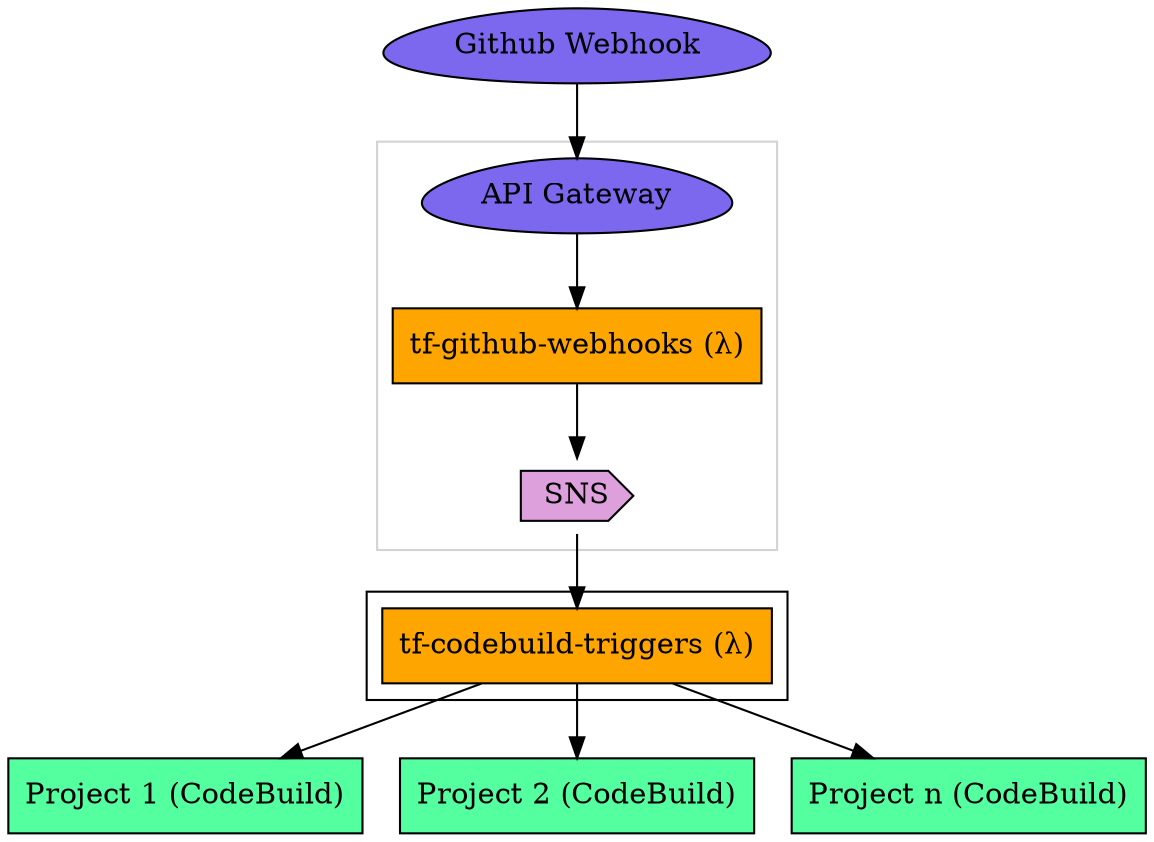 digraph architecture {
  github [label="Github Webhook" shape="egg" fillcolor="mediumslateblue" style="filled"];
  cb1 [label="Project 1 (CodeBuild)" shape="rect" fillcolor="seagreen1" style="filled"];
  cb2 [label="Project 2 (CodeBuild)" shape="rect" fillcolor="seagreen1" style="filled"];
  cb3 [label="Project n (CodeBuild)" shape="rect" fillcolor="seagreen1" style="filled"];

  subgraph cluster_gw {
    color="lightgrey";
    api [label="API Gateway" shape="egg" fillcolor="mediumslateblue" style="filled"];
    gw [label="tf-github-webhooks (λ)" shape="rect" fillcolor="orange" style="filled"];
    sns [label="SNS" shape="cds" fillcolor="plum" style="filled"];
    api -> gw -> sns;
  }

  subgraph cluster_ct {
    color="black";
    ct [label="tf-codebuild-triggers (λ)" shape="rect" fillcolor="orange" style="filled"];
  }

  github -> api;
  sns -> ct;
  ct -> cb1,cb2,cb3;
}
